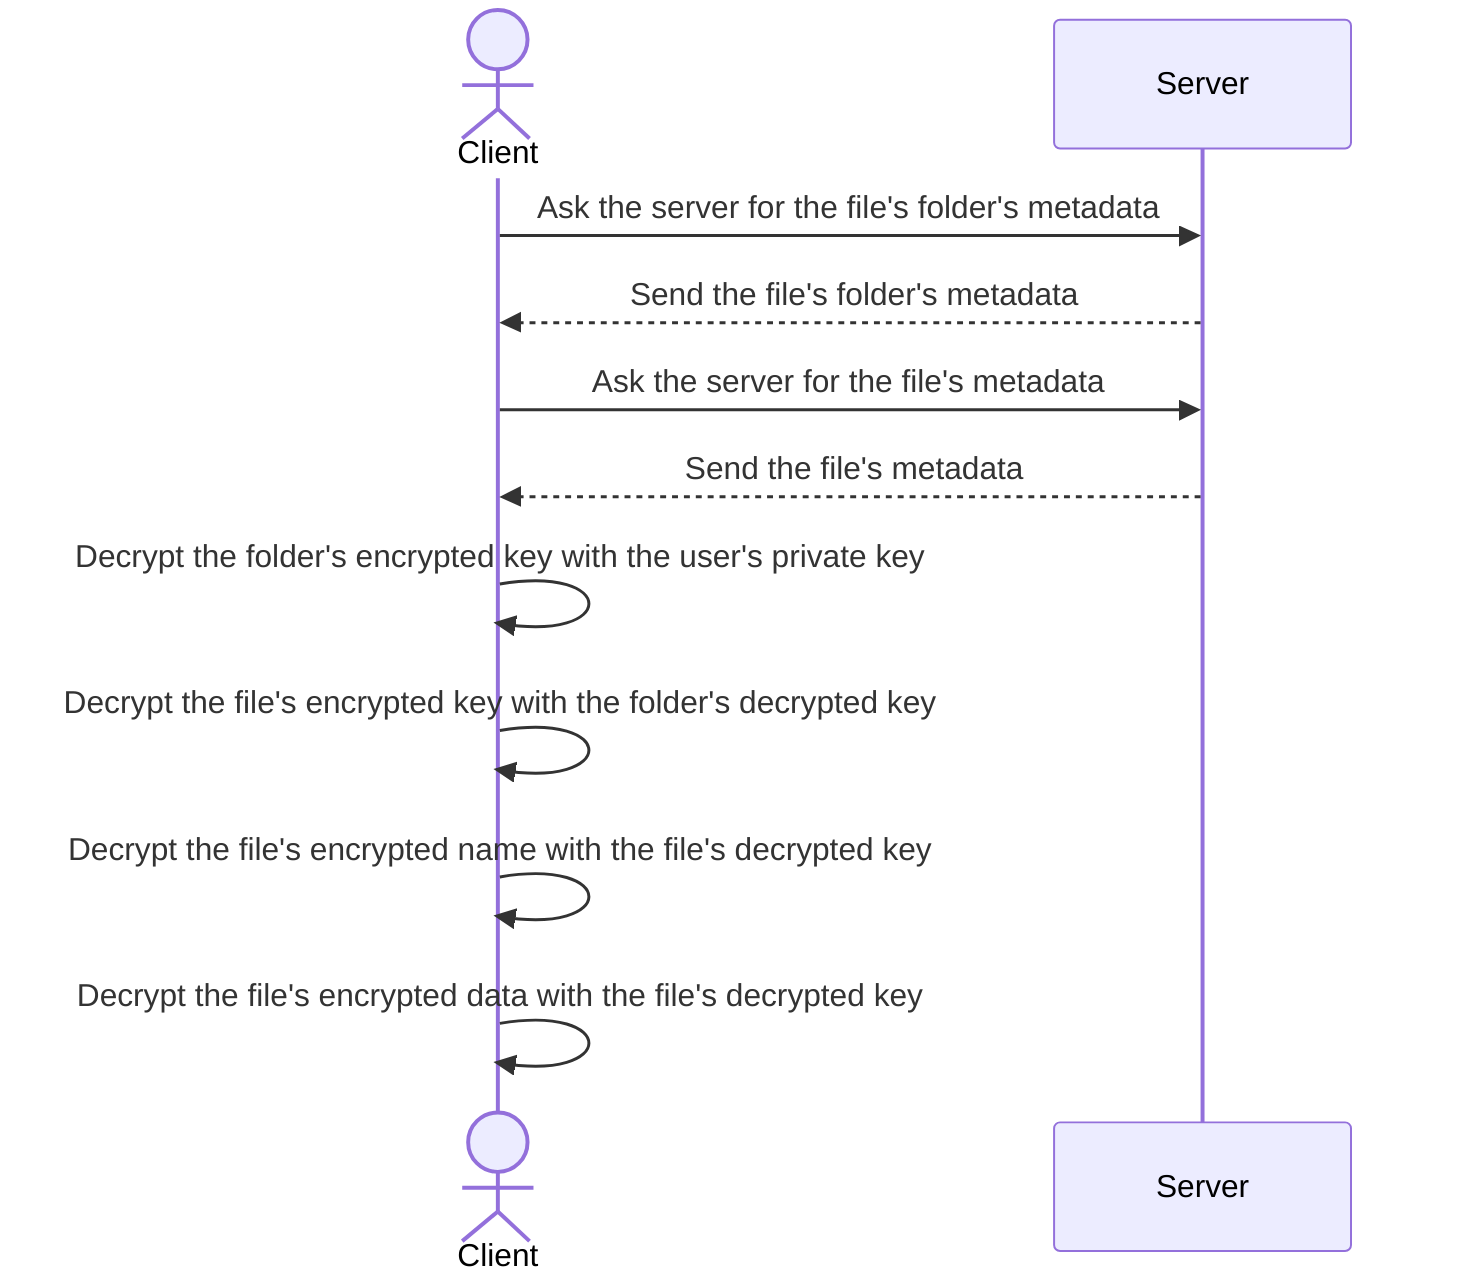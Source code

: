 sequenceDiagram
    actor C as Client
    participant S as Server

    C->>S: Ask the server for the file's folder's metadata
    S-->>C: Send the file's folder's metadata

    C->>S: Ask the server for the file's metadata
    S-->>C: Send the file's metadata

    C->>C: Decrypt the folder's encrypted key with the user's private key

    C->>C: Decrypt the file's encrypted key with the folder's decrypted key

    C->>C: Decrypt the file's encrypted name with the file's decrypted key
    C->>C: Decrypt the file's encrypted data with the file's decrypted key